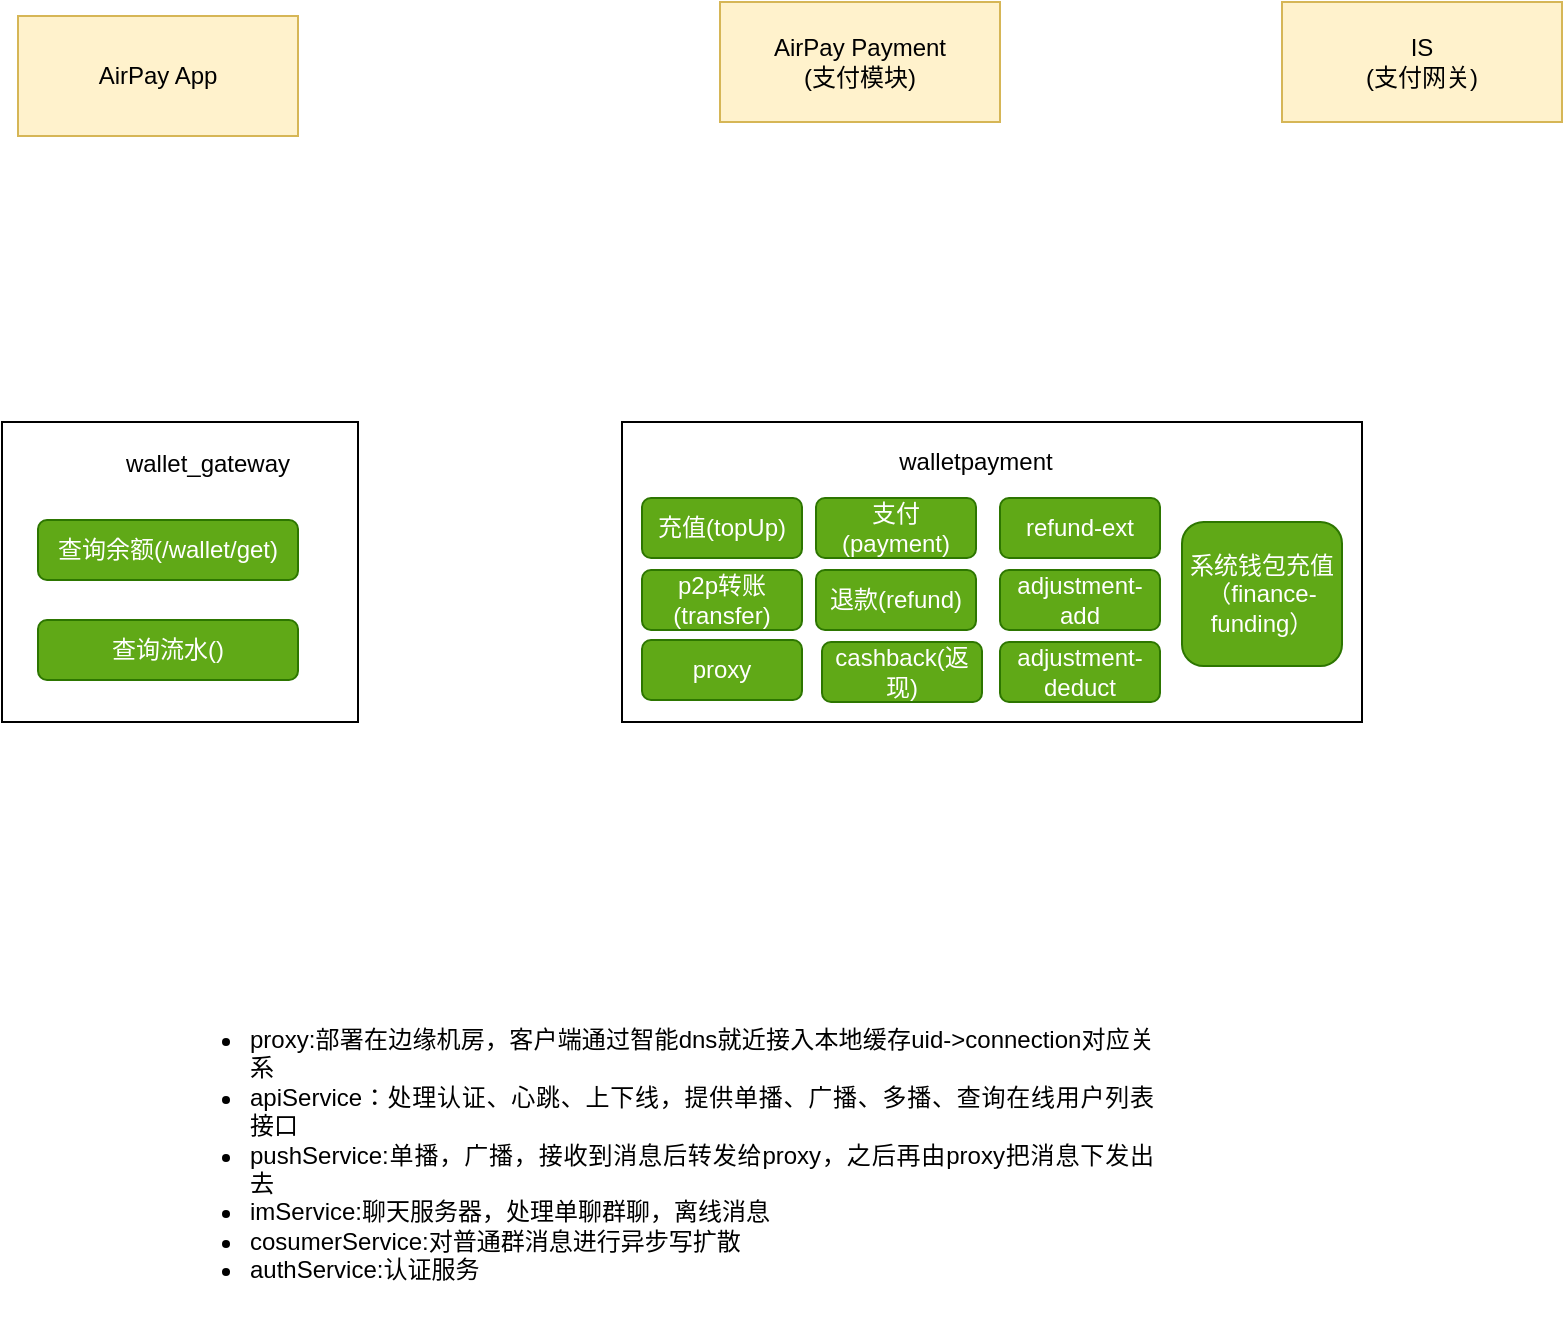 <mxfile version="13.2.4" type="github"><diagram id="bsD2x_KO6xM0R5m1DpQU" name="Page-1"><mxGraphModel dx="2125" dy="834" grid="1" gridSize="10" guides="1" tooltips="1" connect="1" arrows="1" fold="1" page="1" pageScale="1" pageWidth="827" pageHeight="1169" math="0" shadow="0"><root><mxCell id="0"/><mxCell id="1" parent="0"/><mxCell id="wW9nk24ufCQ6Eqpu4SKE-6" value="" style="rounded=0;whiteSpace=wrap;html=1;" parent="1" vertex="1"><mxGeometry x="-230" y="310" width="370" height="150" as="geometry"/></mxCell><mxCell id="wW9nk24ufCQ6Eqpu4SKE-4" value="proxy" style="rounded=1;whiteSpace=wrap;html=1;fillColor=#60a917;strokeColor=#2D7600;fontColor=#ffffff;" parent="1" vertex="1"><mxGeometry x="-220" y="419" width="80" height="30" as="geometry"/></mxCell><mxCell id="wW9nk24ufCQ6Eqpu4SKE-5" value="p2p转账(transfer)" style="rounded=1;whiteSpace=wrap;html=1;fillColor=#60a917;strokeColor=#2D7600;fontColor=#ffffff;" parent="1" vertex="1"><mxGeometry x="-220" y="384" width="80" height="30" as="geometry"/></mxCell><mxCell id="wW9nk24ufCQ6Eqpu4SKE-7" value="walletpayment" style="text;html=1;strokeColor=none;fillColor=none;align=center;verticalAlign=middle;whiteSpace=wrap;rounded=0;" parent="1" vertex="1"><mxGeometry x="-83" y="320" width="60" height="20" as="geometry"/></mxCell><mxCell id="qn0rlDkQ1B8nhi_zscxB-5" value="AirPay App" style="rounded=0;whiteSpace=wrap;html=1;fillColor=#fff2cc;strokeColor=#d6b656;" parent="1" vertex="1"><mxGeometry x="-532" y="107" width="140" height="60" as="geometry"/></mxCell><mxCell id="HvTuLi2SZUOxGm0iaF9G-14" value="充值(topUp)" style="rounded=1;whiteSpace=wrap;html=1;fillColor=#60a917;strokeColor=#2D7600;fontColor=#ffffff;" parent="1" vertex="1"><mxGeometry x="-220" y="348" width="80" height="30" as="geometry"/></mxCell><mxCell id="HvTuLi2SZUOxGm0iaF9G-21" value="&lt;div style=&quot;text-align: justify&quot;&gt;&lt;ul&gt;&lt;li&gt;&lt;span style=&quot;font-weight: normal&quot;&gt;&lt;font style=&quot;font-size: 12px&quot;&gt;proxy:部署在边缘机房，客户端通过智能dns就近接入本地缓存uid-&amp;gt;connection对应关系&lt;/font&gt;&lt;/span&gt;&lt;/li&gt;&lt;li&gt;&lt;span&gt;apiService：处理认证、心跳、上下线，提供单播、广播、多播、查询在线用户列表接口&lt;/span&gt;&lt;/li&gt;&lt;li&gt;&lt;span&gt;pushService:单播，广播，接收到消息后转发给proxy，之后再由proxy把消息下发出去&lt;/span&gt;&lt;/li&gt;&lt;li&gt;imService:聊天服务器，处理单聊群聊，离线消息&lt;/li&gt;&lt;li&gt;cosumerService:对普通群消息进行异步写扩散&lt;/li&gt;&lt;li&gt;&lt;span&gt;authService:认证服务&lt;/span&gt;&lt;/li&gt;&lt;/ul&gt;&lt;/div&gt;&lt;div style=&quot;text-align: justify&quot;&gt;&lt;span style=&quot;font-weight: normal&quot;&gt;&lt;font style=&quot;font-size: 12px&quot;&gt;&lt;br&gt;&lt;/font&gt;&lt;/span&gt;&lt;/div&gt;" style="text;html=1;strokeColor=none;fillColor=none;spacing=5;spacingTop=-20;whiteSpace=wrap;overflow=hidden;rounded=0;" parent="1" vertex="1"><mxGeometry x="-461" y="610" width="500" height="150" as="geometry"/></mxCell><mxCell id="NhHqqg0fZjunkmNu0OAJ-4" value="支付(payment)" style="rounded=1;whiteSpace=wrap;html=1;fillColor=#60a917;strokeColor=#2D7600;fontColor=#ffffff;" vertex="1" parent="1"><mxGeometry x="-133" y="348" width="80" height="30" as="geometry"/></mxCell><mxCell id="NhHqqg0fZjunkmNu0OAJ-5" value="退款(refund)" style="rounded=1;whiteSpace=wrap;html=1;fillColor=#60a917;strokeColor=#2D7600;fontColor=#ffffff;" vertex="1" parent="1"><mxGeometry x="-133" y="384" width="80" height="30" as="geometry"/></mxCell><mxCell id="NhHqqg0fZjunkmNu0OAJ-6" value="cashback(返现)" style="rounded=1;whiteSpace=wrap;html=1;fillColor=#60a917;strokeColor=#2D7600;fontColor=#ffffff;" vertex="1" parent="1"><mxGeometry x="-130" y="420" width="80" height="30" as="geometry"/></mxCell><mxCell id="NhHqqg0fZjunkmNu0OAJ-7" value="refund-ext" style="rounded=1;whiteSpace=wrap;html=1;fillColor=#60a917;strokeColor=#2D7600;fontColor=#ffffff;" vertex="1" parent="1"><mxGeometry x="-41" y="348" width="80" height="30" as="geometry"/></mxCell><mxCell id="NhHqqg0fZjunkmNu0OAJ-8" value="adjustment-add" style="rounded=1;whiteSpace=wrap;html=1;fillColor=#60a917;strokeColor=#2D7600;fontColor=#ffffff;" vertex="1" parent="1"><mxGeometry x="-41" y="384" width="80" height="30" as="geometry"/></mxCell><mxCell id="NhHqqg0fZjunkmNu0OAJ-9" value="adjustment-deduct" style="rounded=1;whiteSpace=wrap;html=1;fillColor=#60a917;strokeColor=#2D7600;fontColor=#ffffff;" vertex="1" parent="1"><mxGeometry x="-41" y="420" width="80" height="30" as="geometry"/></mxCell><mxCell id="NhHqqg0fZjunkmNu0OAJ-10" value="系统钱包充值（finance-funding）" style="rounded=1;whiteSpace=wrap;html=1;fillColor=#60a917;strokeColor=#2D7600;fontColor=#ffffff;" vertex="1" parent="1"><mxGeometry x="50" y="360" width="80" height="72" as="geometry"/></mxCell><mxCell id="NhHqqg0fZjunkmNu0OAJ-11" value="" style="rounded=0;whiteSpace=wrap;html=1;" vertex="1" parent="1"><mxGeometry x="-540" y="310" width="178" height="150" as="geometry"/></mxCell><mxCell id="NhHqqg0fZjunkmNu0OAJ-13" value="查询流水()" style="rounded=1;whiteSpace=wrap;html=1;fillColor=#60a917;strokeColor=#2D7600;fontColor=#ffffff;" vertex="1" parent="1"><mxGeometry x="-522" y="409" width="130" height="30" as="geometry"/></mxCell><mxCell id="NhHqqg0fZjunkmNu0OAJ-14" value="wallet_gateway" style="text;html=1;strokeColor=none;fillColor=none;align=center;verticalAlign=middle;whiteSpace=wrap;rounded=0;" vertex="1" parent="1"><mxGeometry x="-502" y="321" width="130" height="20" as="geometry"/></mxCell><mxCell id="NhHqqg0fZjunkmNu0OAJ-15" value="查询余额(/wallet/get)" style="rounded=1;whiteSpace=wrap;html=1;fillColor=#60a917;strokeColor=#2D7600;fontColor=#ffffff;" vertex="1" parent="1"><mxGeometry x="-522" y="359" width="130" height="30" as="geometry"/></mxCell><mxCell id="NhHqqg0fZjunkmNu0OAJ-23" value="AirPay Payment&lt;br&gt;(支付模块)" style="rounded=0;whiteSpace=wrap;html=1;fillColor=#fff2cc;strokeColor=#d6b656;" vertex="1" parent="1"><mxGeometry x="-181" y="100" width="140" height="60" as="geometry"/></mxCell><mxCell id="NhHqqg0fZjunkmNu0OAJ-24" value="IS&lt;br&gt;(支付网关)" style="rounded=0;whiteSpace=wrap;html=1;fillColor=#fff2cc;strokeColor=#d6b656;" vertex="1" parent="1"><mxGeometry x="100" y="100" width="140" height="60" as="geometry"/></mxCell></root></mxGraphModel></diagram></mxfile>